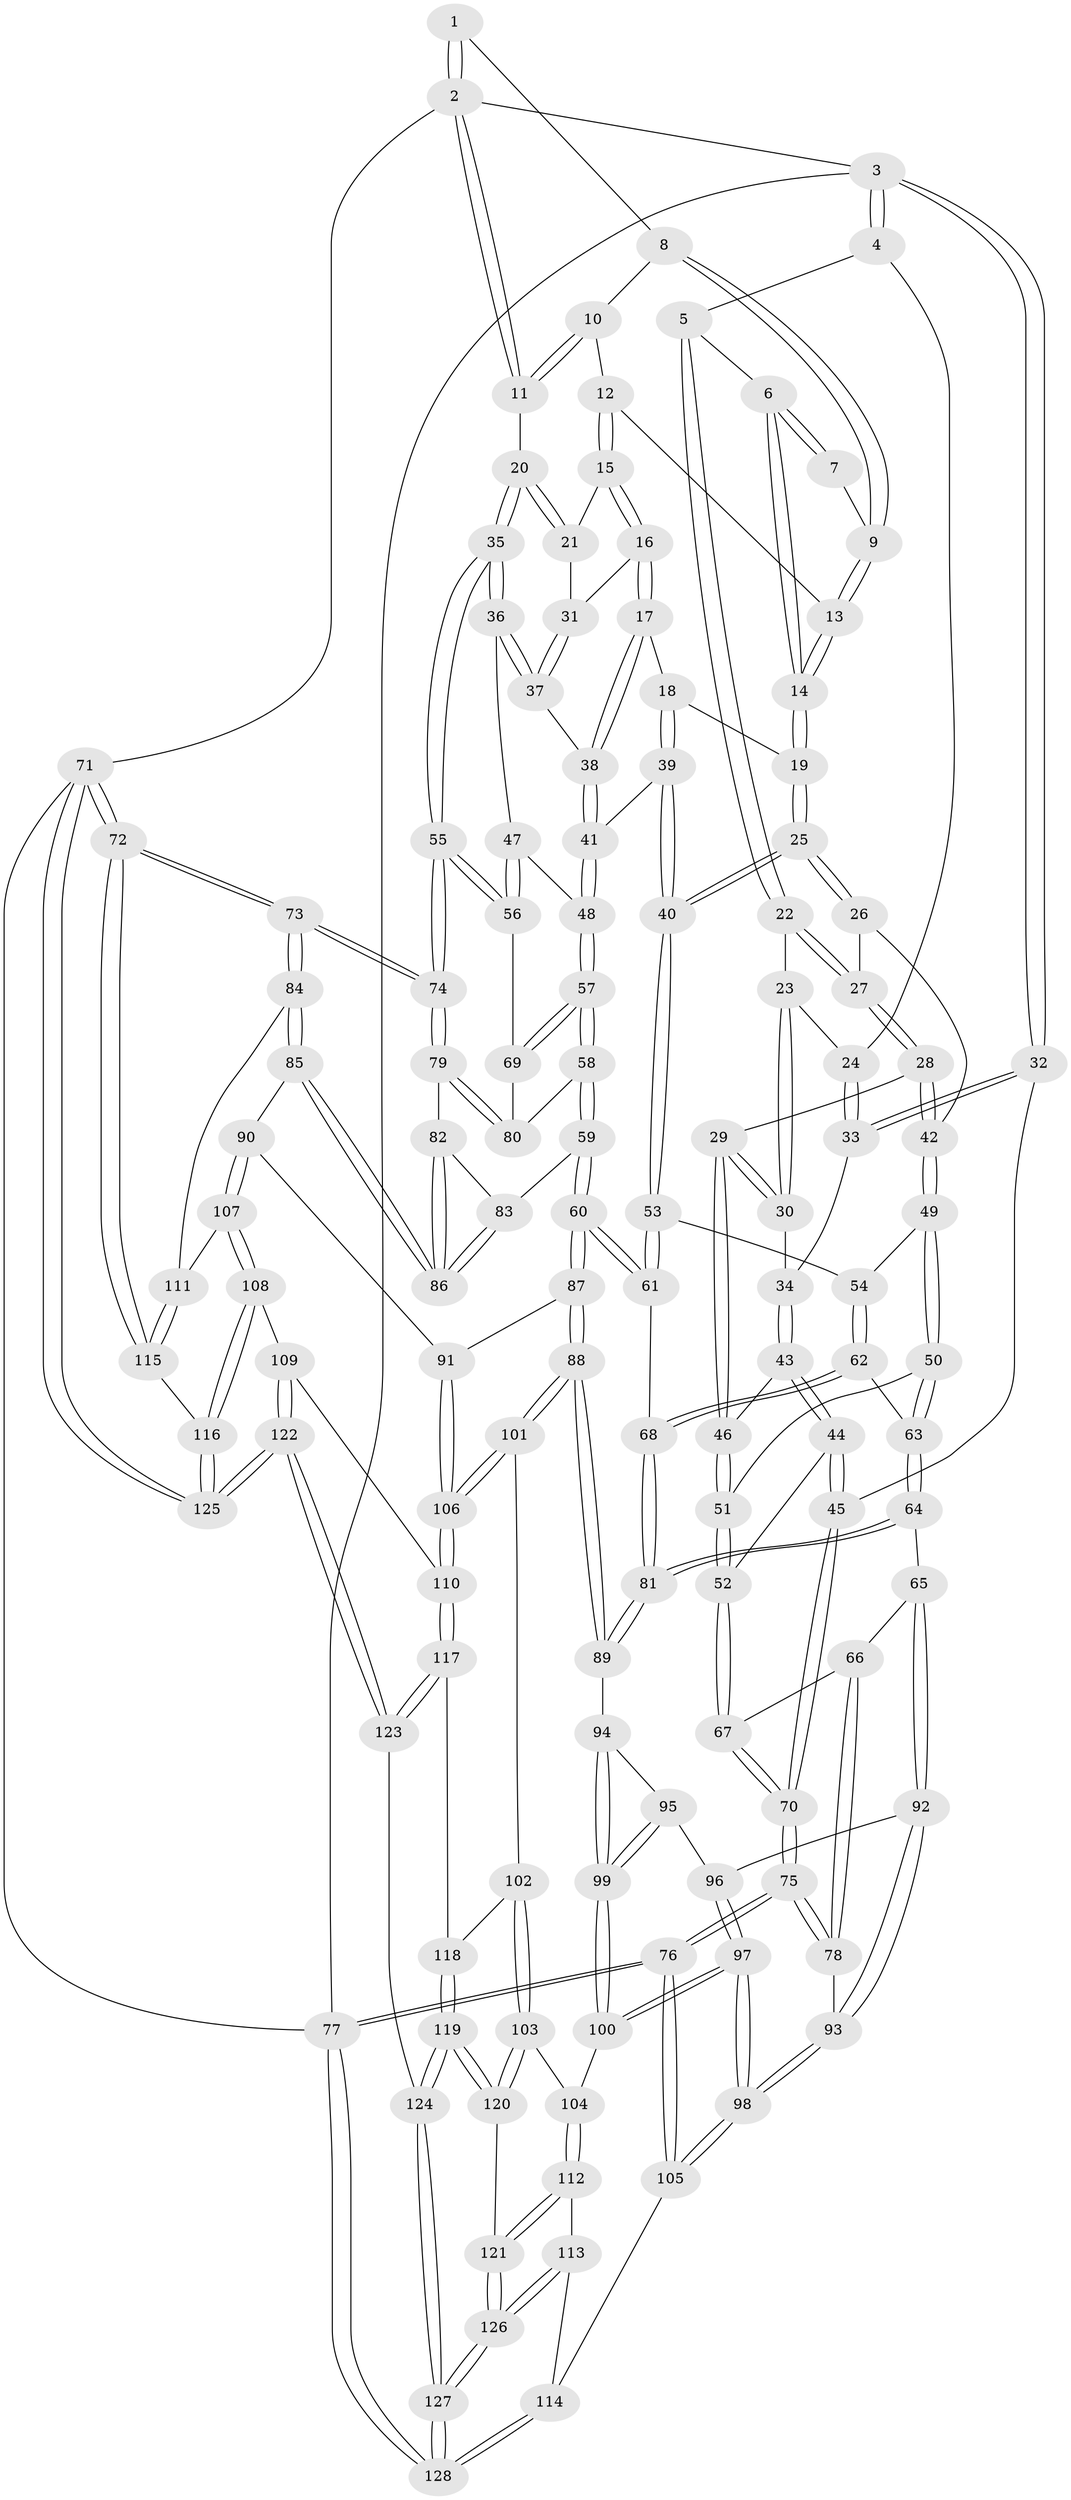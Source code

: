 // Generated by graph-tools (version 1.1) at 2025/16/03/09/25 04:16:59]
// undirected, 128 vertices, 317 edges
graph export_dot {
graph [start="1"]
  node [color=gray90,style=filled];
  1 [pos="+0.8047224053518959+0"];
  2 [pos="+1+0"];
  3 [pos="+0+0"];
  4 [pos="+0.1306648379586177+0"];
  5 [pos="+0.4867367717319979+0"];
  6 [pos="+0.5036023930719986+0"];
  7 [pos="+0.7355917185234047+0"];
  8 [pos="+0.8741806756420045+0.01790876085375254"];
  9 [pos="+0.8505945695976523+0.0380146711436792"];
  10 [pos="+0.9150913706685834+0.024092410970650627"];
  11 [pos="+1+0"];
  12 [pos="+0.8398177664093193+0.10890657129424441"];
  13 [pos="+0.829667669776739+0.10039686214127096"];
  14 [pos="+0.5983647875190037+0.021125592581557627"];
  15 [pos="+0.8418035436713572+0.1113812283163613"];
  16 [pos="+0.8001903897932389+0.2175821173465148"];
  17 [pos="+0.7881169604955246+0.22833480331122194"];
  18 [pos="+0.7616920315401269+0.23127690625102082"];
  19 [pos="+0.6140624147228492+0.07390115960404756"];
  20 [pos="+1+0.12978766804638947"];
  21 [pos="+0.9393909463772179+0.14843873444138014"];
  22 [pos="+0.4860721962899615+0"];
  23 [pos="+0.17056842489593393+0.14286758090433788"];
  24 [pos="+0.11487051329999821+0.13869631344162273"];
  25 [pos="+0.6043221413286323+0.36661203381535806"];
  26 [pos="+0.4787176613013989+0.25299907574935865"];
  27 [pos="+0.44916757780500755+0.009903847155356934"];
  28 [pos="+0.3064565691799595+0.26879556942017774"];
  29 [pos="+0.2821444285803547+0.27162228597026344"];
  30 [pos="+0.2591546381778755+0.2491746434001055"];
  31 [pos="+0.8806938706547257+0.22051597631770964"];
  32 [pos="+0+0.2033025873517576"];
  33 [pos="+0.0419347329585755+0.1833053814066885"];
  34 [pos="+0.08550422156673333+0.23311946522718596"];
  35 [pos="+1+0.29147067098964075"];
  36 [pos="+0.9259931250743066+0.3247297228142294"];
  37 [pos="+0.8895355296046561+0.30364273067750325"];
  38 [pos="+0.8466932690499795+0.30121695468915527"];
  39 [pos="+0.6914461603477314+0.36470831366362844"];
  40 [pos="+0.6051970044088122+0.3699522185073408"];
  41 [pos="+0.7476697108131997+0.3900020852190989"];
  42 [pos="+0.36929542488752953+0.33202265136538367"];
  43 [pos="+0.13138753311590992+0.30062139035565555"];
  44 [pos="+0.07935437021047101+0.3820256562622687"];
  45 [pos="+0+0.23884578391334932"];
  46 [pos="+0.22900285861259856+0.31725762308350347"];
  47 [pos="+0.8634859323466144+0.42158010054080947"];
  48 [pos="+0.7988638567884734+0.445196518950599"];
  49 [pos="+0.38460753672623516+0.36280398424132626"];
  50 [pos="+0.27175702748386427+0.4584123421796647"];
  51 [pos="+0.20562169918373327+0.4176564541400405"];
  52 [pos="+0.12266388435382082+0.4603139250499019"];
  53 [pos="+0.5985880389423563+0.37849522574200956"];
  54 [pos="+0.42205178369180774+0.3936793833986984"];
  55 [pos="+1+0.513479939026137"];
  56 [pos="+1+0.49972257220954514"];
  57 [pos="+0.8004275285294041+0.5292408173053574"];
  58 [pos="+0.7880181448061375+0.5562873889323705"];
  59 [pos="+0.753205133161995+0.6039455157382673"];
  60 [pos="+0.6914212011273496+0.6332585945739626"];
  61 [pos="+0.5908933727129607+0.570716754178503"];
  62 [pos="+0.40645407702692365+0.49829863633239324"];
  63 [pos="+0.30443140564568183+0.5469236407846266"];
  64 [pos="+0.2958252353135372+0.5672006549943762"];
  65 [pos="+0.23986095386969503+0.616453802810915"];
  66 [pos="+0.12121615216324293+0.5146260635539902"];
  67 [pos="+0.11571880102119837+0.47825977381394924"];
  68 [pos="+0.5206514382665931+0.5956989078346039"];
  69 [pos="+0.915869285155857+0.52704923927095"];
  70 [pos="+0+0.4770464492399431"];
  71 [pos="+1+1"];
  72 [pos="+1+1"];
  73 [pos="+1+0.6925273173405853"];
  74 [pos="+1+0.593040084640912"];
  75 [pos="+0+0.7114003410677806"];
  76 [pos="+0+0.9090780697638332"];
  77 [pos="+0+1"];
  78 [pos="+0+0.6737275900083106"];
  79 [pos="+0.9425263863597424+0.6422755231865704"];
  80 [pos="+0.9021302298141681+0.5980086189135972"];
  81 [pos="+0.4629477552602912+0.6677234176160325"];
  82 [pos="+0.9367000935193845+0.6459683000399112"];
  83 [pos="+0.8179358419370439+0.645059974419874"];
  84 [pos="+0.9641371532138239+0.7923931744333365"];
  85 [pos="+0.8797400284237049+0.7560904166886229"];
  86 [pos="+0.8796949250241334+0.7542321713003675"];
  87 [pos="+0.6903891396216918+0.7179780348824651"];
  88 [pos="+0.5229319450714675+0.793151237329478"];
  89 [pos="+0.46272953757636215+0.6685125374456431"];
  90 [pos="+0.8207721536104893+0.7941299028843308"];
  91 [pos="+0.698087322718462+0.7335211758601927"];
  92 [pos="+0.2370011112460961+0.6329414796836645"];
  93 [pos="+0.08370559012352737+0.6977845460162908"];
  94 [pos="+0.46139810993067387+0.6693784973817481"];
  95 [pos="+0.3210640986917887+0.6953558466294183"];
  96 [pos="+0.24216612311347613+0.6450581693848885"];
  97 [pos="+0.22404279181188338+0.832357556715787"];
  98 [pos="+0.18921477940143355+0.8582626044803938"];
  99 [pos="+0.3499791203781375+0.8133723562634364"];
  100 [pos="+0.34739849854205834+0.823524039491918"];
  101 [pos="+0.522892248398655+0.7933352890686852"];
  102 [pos="+0.5033691587944545+0.8409599575289594"];
  103 [pos="+0.405264833241877+0.8634822996671535"];
  104 [pos="+0.36080990184531875+0.8358424816323223"];
  105 [pos="+0.1732571531027144+0.8884799181650826"];
  106 [pos="+0.6776754808788188+0.8615346970326518"];
  107 [pos="+0.8228528519196268+0.845730893294426"];
  108 [pos="+0.8018572700485889+0.8985277109739529"];
  109 [pos="+0.7267452428828781+0.8997586141275872"];
  110 [pos="+0.6778973006726717+0.8664407381214619"];
  111 [pos="+0.9367065958182332+0.8713916167845848"];
  112 [pos="+0.31543484793026966+0.9367751193267536"];
  113 [pos="+0.29810278115250055+0.9509592411307931"];
  114 [pos="+0.1812178521827789+0.9099757201581232"];
  115 [pos="+0.9384881345533747+0.883234845957503"];
  116 [pos="+0.870192609257146+1"];
  117 [pos="+0.6308440152590583+0.9027337564003024"];
  118 [pos="+0.5224706785939917+0.8703836327861227"];
  119 [pos="+0.5183547691962269+0.9820491694568197"];
  120 [pos="+0.40374802047670866+0.9158209229090136"];
  121 [pos="+0.3951614296792955+0.9406546322071822"];
  122 [pos="+0.6677413616243998+1"];
  123 [pos="+0.5873528970054261+1"];
  124 [pos="+0.579161516356419+1"];
  125 [pos="+0.9097180220016123+1"];
  126 [pos="+0.3777876988935169+1"];
  127 [pos="+0.4044839045216856+1"];
  128 [pos="+0.19730392596096252+1"];
  1 -- 2;
  1 -- 2;
  1 -- 8;
  2 -- 3;
  2 -- 11;
  2 -- 11;
  2 -- 71;
  3 -- 4;
  3 -- 4;
  3 -- 32;
  3 -- 32;
  3 -- 77;
  4 -- 5;
  4 -- 24;
  5 -- 6;
  5 -- 22;
  5 -- 22;
  6 -- 7;
  6 -- 7;
  6 -- 14;
  6 -- 14;
  7 -- 9;
  8 -- 9;
  8 -- 9;
  8 -- 10;
  9 -- 13;
  9 -- 13;
  10 -- 11;
  10 -- 11;
  10 -- 12;
  11 -- 20;
  12 -- 13;
  12 -- 15;
  12 -- 15;
  13 -- 14;
  13 -- 14;
  14 -- 19;
  14 -- 19;
  15 -- 16;
  15 -- 16;
  15 -- 21;
  16 -- 17;
  16 -- 17;
  16 -- 31;
  17 -- 18;
  17 -- 38;
  17 -- 38;
  18 -- 19;
  18 -- 39;
  18 -- 39;
  19 -- 25;
  19 -- 25;
  20 -- 21;
  20 -- 21;
  20 -- 35;
  20 -- 35;
  21 -- 31;
  22 -- 23;
  22 -- 27;
  22 -- 27;
  23 -- 24;
  23 -- 30;
  23 -- 30;
  24 -- 33;
  24 -- 33;
  25 -- 26;
  25 -- 26;
  25 -- 40;
  25 -- 40;
  26 -- 27;
  26 -- 42;
  27 -- 28;
  27 -- 28;
  28 -- 29;
  28 -- 42;
  28 -- 42;
  29 -- 30;
  29 -- 30;
  29 -- 46;
  29 -- 46;
  30 -- 34;
  31 -- 37;
  31 -- 37;
  32 -- 33;
  32 -- 33;
  32 -- 45;
  33 -- 34;
  34 -- 43;
  34 -- 43;
  35 -- 36;
  35 -- 36;
  35 -- 55;
  35 -- 55;
  36 -- 37;
  36 -- 37;
  36 -- 47;
  37 -- 38;
  38 -- 41;
  38 -- 41;
  39 -- 40;
  39 -- 40;
  39 -- 41;
  40 -- 53;
  40 -- 53;
  41 -- 48;
  41 -- 48;
  42 -- 49;
  42 -- 49;
  43 -- 44;
  43 -- 44;
  43 -- 46;
  44 -- 45;
  44 -- 45;
  44 -- 52;
  45 -- 70;
  45 -- 70;
  46 -- 51;
  46 -- 51;
  47 -- 48;
  47 -- 56;
  47 -- 56;
  48 -- 57;
  48 -- 57;
  49 -- 50;
  49 -- 50;
  49 -- 54;
  50 -- 51;
  50 -- 63;
  50 -- 63;
  51 -- 52;
  51 -- 52;
  52 -- 67;
  52 -- 67;
  53 -- 54;
  53 -- 61;
  53 -- 61;
  54 -- 62;
  54 -- 62;
  55 -- 56;
  55 -- 56;
  55 -- 74;
  55 -- 74;
  56 -- 69;
  57 -- 58;
  57 -- 58;
  57 -- 69;
  57 -- 69;
  58 -- 59;
  58 -- 59;
  58 -- 80;
  59 -- 60;
  59 -- 60;
  59 -- 83;
  60 -- 61;
  60 -- 61;
  60 -- 87;
  60 -- 87;
  61 -- 68;
  62 -- 63;
  62 -- 68;
  62 -- 68;
  63 -- 64;
  63 -- 64;
  64 -- 65;
  64 -- 81;
  64 -- 81;
  65 -- 66;
  65 -- 92;
  65 -- 92;
  66 -- 67;
  66 -- 78;
  66 -- 78;
  67 -- 70;
  67 -- 70;
  68 -- 81;
  68 -- 81;
  69 -- 80;
  70 -- 75;
  70 -- 75;
  71 -- 72;
  71 -- 72;
  71 -- 125;
  71 -- 125;
  71 -- 77;
  72 -- 73;
  72 -- 73;
  72 -- 115;
  72 -- 115;
  73 -- 74;
  73 -- 74;
  73 -- 84;
  73 -- 84;
  74 -- 79;
  74 -- 79;
  75 -- 76;
  75 -- 76;
  75 -- 78;
  75 -- 78;
  76 -- 77;
  76 -- 77;
  76 -- 105;
  76 -- 105;
  77 -- 128;
  77 -- 128;
  78 -- 93;
  79 -- 80;
  79 -- 80;
  79 -- 82;
  81 -- 89;
  81 -- 89;
  82 -- 83;
  82 -- 86;
  82 -- 86;
  83 -- 86;
  83 -- 86;
  84 -- 85;
  84 -- 85;
  84 -- 111;
  85 -- 86;
  85 -- 86;
  85 -- 90;
  87 -- 88;
  87 -- 88;
  87 -- 91;
  88 -- 89;
  88 -- 89;
  88 -- 101;
  88 -- 101;
  89 -- 94;
  90 -- 91;
  90 -- 107;
  90 -- 107;
  91 -- 106;
  91 -- 106;
  92 -- 93;
  92 -- 93;
  92 -- 96;
  93 -- 98;
  93 -- 98;
  94 -- 95;
  94 -- 99;
  94 -- 99;
  95 -- 96;
  95 -- 99;
  95 -- 99;
  96 -- 97;
  96 -- 97;
  97 -- 98;
  97 -- 98;
  97 -- 100;
  97 -- 100;
  98 -- 105;
  98 -- 105;
  99 -- 100;
  99 -- 100;
  100 -- 104;
  101 -- 102;
  101 -- 106;
  101 -- 106;
  102 -- 103;
  102 -- 103;
  102 -- 118;
  103 -- 104;
  103 -- 120;
  103 -- 120;
  104 -- 112;
  104 -- 112;
  105 -- 114;
  106 -- 110;
  106 -- 110;
  107 -- 108;
  107 -- 108;
  107 -- 111;
  108 -- 109;
  108 -- 116;
  108 -- 116;
  109 -- 110;
  109 -- 122;
  109 -- 122;
  110 -- 117;
  110 -- 117;
  111 -- 115;
  111 -- 115;
  112 -- 113;
  112 -- 121;
  112 -- 121;
  113 -- 114;
  113 -- 126;
  113 -- 126;
  114 -- 128;
  114 -- 128;
  115 -- 116;
  116 -- 125;
  116 -- 125;
  117 -- 118;
  117 -- 123;
  117 -- 123;
  118 -- 119;
  118 -- 119;
  119 -- 120;
  119 -- 120;
  119 -- 124;
  119 -- 124;
  120 -- 121;
  121 -- 126;
  121 -- 126;
  122 -- 123;
  122 -- 123;
  122 -- 125;
  122 -- 125;
  123 -- 124;
  124 -- 127;
  124 -- 127;
  126 -- 127;
  126 -- 127;
  127 -- 128;
  127 -- 128;
}
